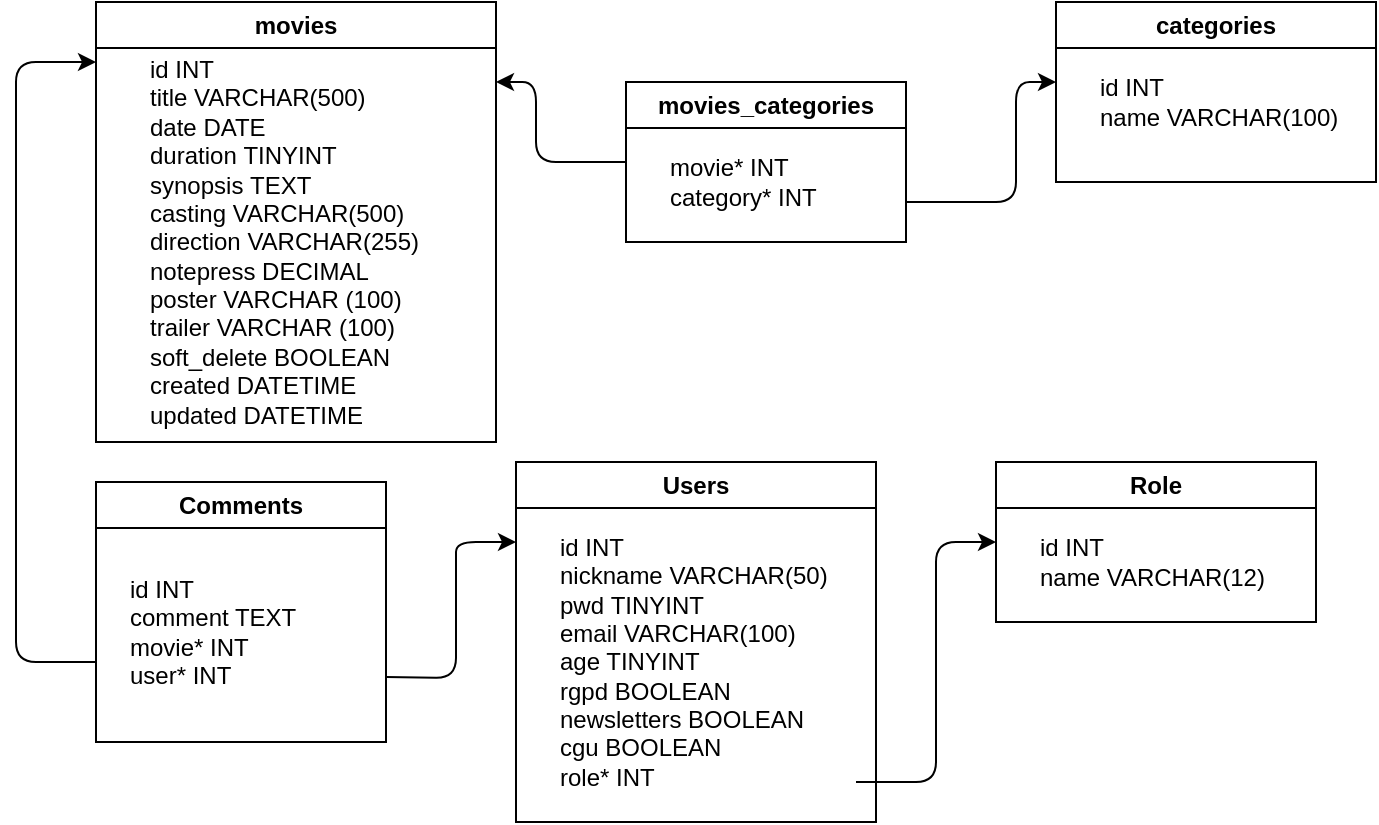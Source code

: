 <mxfile>
    <diagram id="eayTeLWFLCBdtZJex9K2" name="Page-1">
        <mxGraphModel dx="754" dy="571" grid="1" gridSize="10" guides="1" tooltips="1" connect="1" arrows="1" fold="1" page="1" pageScale="1" pageWidth="850" pageHeight="1100" math="0" shadow="0">
            <root>
                <mxCell id="0"/>
                <mxCell id="1" parent="0"/>
                <mxCell id="2" value="movies" style="swimlane;whiteSpace=wrap;html=1;" parent="1" vertex="1">
                    <mxGeometry x="135" y="160" width="200" height="220" as="geometry"/>
                </mxCell>
                <mxCell id="8" value="id INT&lt;br&gt;title&amp;nbsp;VARCHAR(500)&amp;nbsp;&lt;br&gt;date&amp;nbsp;DATE&amp;nbsp;&lt;br&gt;duration&amp;nbsp;TINYINT&lt;br&gt;synopsis&amp;nbsp;TEXT&lt;br&gt;casting&amp;nbsp;VARCHAR(500)&lt;br&gt;direction&amp;nbsp;VARCHAR(255)&lt;br&gt;notepress&amp;nbsp;DECIMAL&lt;br&gt;poster&amp;nbsp;VARCHAR (100)&lt;br&gt;trailer&amp;nbsp;VARCHAR (100)&lt;br&gt;soft_delete BOOLEAN&lt;br&gt;created DATETIME&lt;br&gt;updated DATETIME" style="text;html=1;align=left;verticalAlign=middle;resizable=0;points=[];autosize=1;strokeColor=none;fillColor=none;" parent="2" vertex="1">
                    <mxGeometry x="25" y="20" width="160" height="200" as="geometry"/>
                </mxCell>
                <mxCell id="7" value="categories" style="swimlane;whiteSpace=wrap;html=1;startSize=23;" parent="1" vertex="1">
                    <mxGeometry x="615" y="160" width="160" height="90" as="geometry"/>
                </mxCell>
                <mxCell id="9" value="id INT&lt;br&gt;name&amp;nbsp;VARCHAR(100)" style="text;html=1;align=left;verticalAlign=middle;resizable=0;points=[];autosize=1;strokeColor=none;fillColor=none;" parent="7" vertex="1">
                    <mxGeometry x="20" y="30" width="140" height="40" as="geometry"/>
                </mxCell>
                <mxCell id="12" value="Users" style="swimlane;whiteSpace=wrap;html=1;" parent="1" vertex="1">
                    <mxGeometry x="345" y="390" width="180" height="180" as="geometry"/>
                </mxCell>
                <mxCell id="13" value="id INT&lt;br&gt;nickname&amp;nbsp;VARCHAR(50)&lt;br&gt;pwd&amp;nbsp;TINYINT&lt;br&gt;email&amp;nbsp;VARCHAR(100)&lt;br&gt;age TINYINT&lt;br&gt;rgpd&amp;nbsp;BOOLEAN&lt;br&gt;newsletters&amp;nbsp;BOOLEAN&lt;br&gt;cgu&amp;nbsp;BOOLEAN&lt;br&gt;role* INT" style="text;html=1;align=left;verticalAlign=middle;resizable=0;points=[];autosize=1;strokeColor=none;fillColor=none;" parent="12" vertex="1">
                    <mxGeometry x="20" y="30" width="160" height="140" as="geometry"/>
                </mxCell>
                <mxCell id="15" value="Role" style="swimlane;whiteSpace=wrap;html=1;" parent="1" vertex="1">
                    <mxGeometry x="585" y="390" width="160" height="80" as="geometry"/>
                </mxCell>
                <mxCell id="16" value="id INT&lt;br&gt;name&amp;nbsp;VARCHAR(12)" style="text;html=1;align=left;verticalAlign=middle;resizable=0;points=[];autosize=1;strokeColor=none;fillColor=none;" parent="15" vertex="1">
                    <mxGeometry x="20" y="30" width="140" height="40" as="geometry"/>
                </mxCell>
                <mxCell id="46" style="edgeStyle=none;html=1;" parent="1" edge="1">
                    <mxGeometry relative="1" as="geometry">
                        <mxPoint x="135" y="190" as="targetPoint"/>
                        <mxPoint x="135" y="490" as="sourcePoint"/>
                        <Array as="points">
                            <mxPoint x="95" y="490"/>
                            <mxPoint x="95" y="190"/>
                        </Array>
                    </mxGeometry>
                </mxCell>
                <mxCell id="47" style="edgeStyle=none;html=1;exitX=1;exitY=0.75;exitDx=0;exitDy=0;" parent="1" source="22" edge="1">
                    <mxGeometry relative="1" as="geometry">
                        <mxPoint x="345" y="430" as="targetPoint"/>
                        <Array as="points">
                            <mxPoint x="315" y="498"/>
                            <mxPoint x="315" y="450"/>
                            <mxPoint x="315" y="430"/>
                        </Array>
                    </mxGeometry>
                </mxCell>
                <mxCell id="22" value="Comments" style="swimlane;whiteSpace=wrap;html=1;" parent="1" vertex="1">
                    <mxGeometry x="135" y="400" width="145" height="130" as="geometry"/>
                </mxCell>
                <mxCell id="23" value="id INT&lt;br&gt;comment TEXT&lt;br&gt;movie* INT&lt;br&gt;user* INT" style="text;html=1;align=left;verticalAlign=middle;resizable=0;points=[];autosize=1;strokeColor=none;fillColor=none;" parent="22" vertex="1">
                    <mxGeometry x="15" y="40" width="110" height="70" as="geometry"/>
                </mxCell>
                <mxCell id="43" value="" style="edgeStyle=none;html=1;exitX=1;exitY=0.75;exitDx=0;exitDy=0;" parent="1" source="37" edge="1">
                    <mxGeometry relative="1" as="geometry">
                        <mxPoint x="615" y="200" as="targetPoint"/>
                        <Array as="points">
                            <mxPoint x="595" y="260"/>
                            <mxPoint x="595" y="200"/>
                        </Array>
                    </mxGeometry>
                </mxCell>
                <mxCell id="45" style="edgeStyle=none;html=1;exitX=0;exitY=0.5;exitDx=0;exitDy=0;" parent="1" source="37" edge="1">
                    <mxGeometry relative="1" as="geometry">
                        <mxPoint x="335" y="200" as="targetPoint"/>
                        <Array as="points">
                            <mxPoint x="355" y="240"/>
                            <mxPoint x="355" y="200"/>
                        </Array>
                    </mxGeometry>
                </mxCell>
                <mxCell id="37" value="movies_categories" style="swimlane;whiteSpace=wrap;html=1;" parent="1" vertex="1">
                    <mxGeometry x="400" y="200" width="140" height="80" as="geometry"/>
                </mxCell>
                <mxCell id="38" value="movie* INT&lt;br&gt;category* INT" style="text;html=1;align=left;verticalAlign=middle;resizable=0;points=[];autosize=1;strokeColor=none;fillColor=none;" parent="37" vertex="1">
                    <mxGeometry x="20" y="30" width="100" height="40" as="geometry"/>
                </mxCell>
                <mxCell id="39" value="" style="endArrow=classic;html=1;entryX=0;entryY=0.5;entryDx=0;entryDy=0;" parent="1" target="15" edge="1">
                    <mxGeometry width="50" height="50" relative="1" as="geometry">
                        <mxPoint x="515" y="550" as="sourcePoint"/>
                        <mxPoint x="565" y="500" as="targetPoint"/>
                        <Array as="points">
                            <mxPoint x="555" y="550"/>
                            <mxPoint x="555" y="430"/>
                        </Array>
                    </mxGeometry>
                </mxCell>
            </root>
        </mxGraphModel>
    </diagram>
</mxfile>